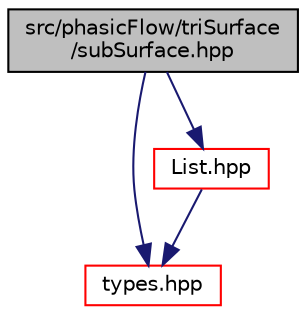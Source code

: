 digraph "src/phasicFlow/triSurface/subSurface.hpp"
{
 // LATEX_PDF_SIZE
  edge [fontname="Helvetica",fontsize="10",labelfontname="Helvetica",labelfontsize="10"];
  node [fontname="Helvetica",fontsize="10",shape=record];
  Node1 [label="src/phasicFlow/triSurface\l/subSurface.hpp",height=0.2,width=0.4,color="black", fillcolor="grey75", style="filled", fontcolor="black",tooltip=" "];
  Node1 -> Node2 [color="midnightblue",fontsize="10",style="solid",fontname="Helvetica"];
  Node2 [label="types.hpp",height=0.2,width=0.4,color="red", fillcolor="white", style="filled",URL="$types_8hpp.html",tooltip=" "];
  Node1 -> Node35 [color="midnightblue",fontsize="10",style="solid",fontname="Helvetica"];
  Node35 [label="List.hpp",height=0.2,width=0.4,color="red", fillcolor="white", style="filled",URL="$List_8hpp.html",tooltip=" "];
  Node35 -> Node2 [color="midnightblue",fontsize="10",style="solid",fontname="Helvetica"];
}
